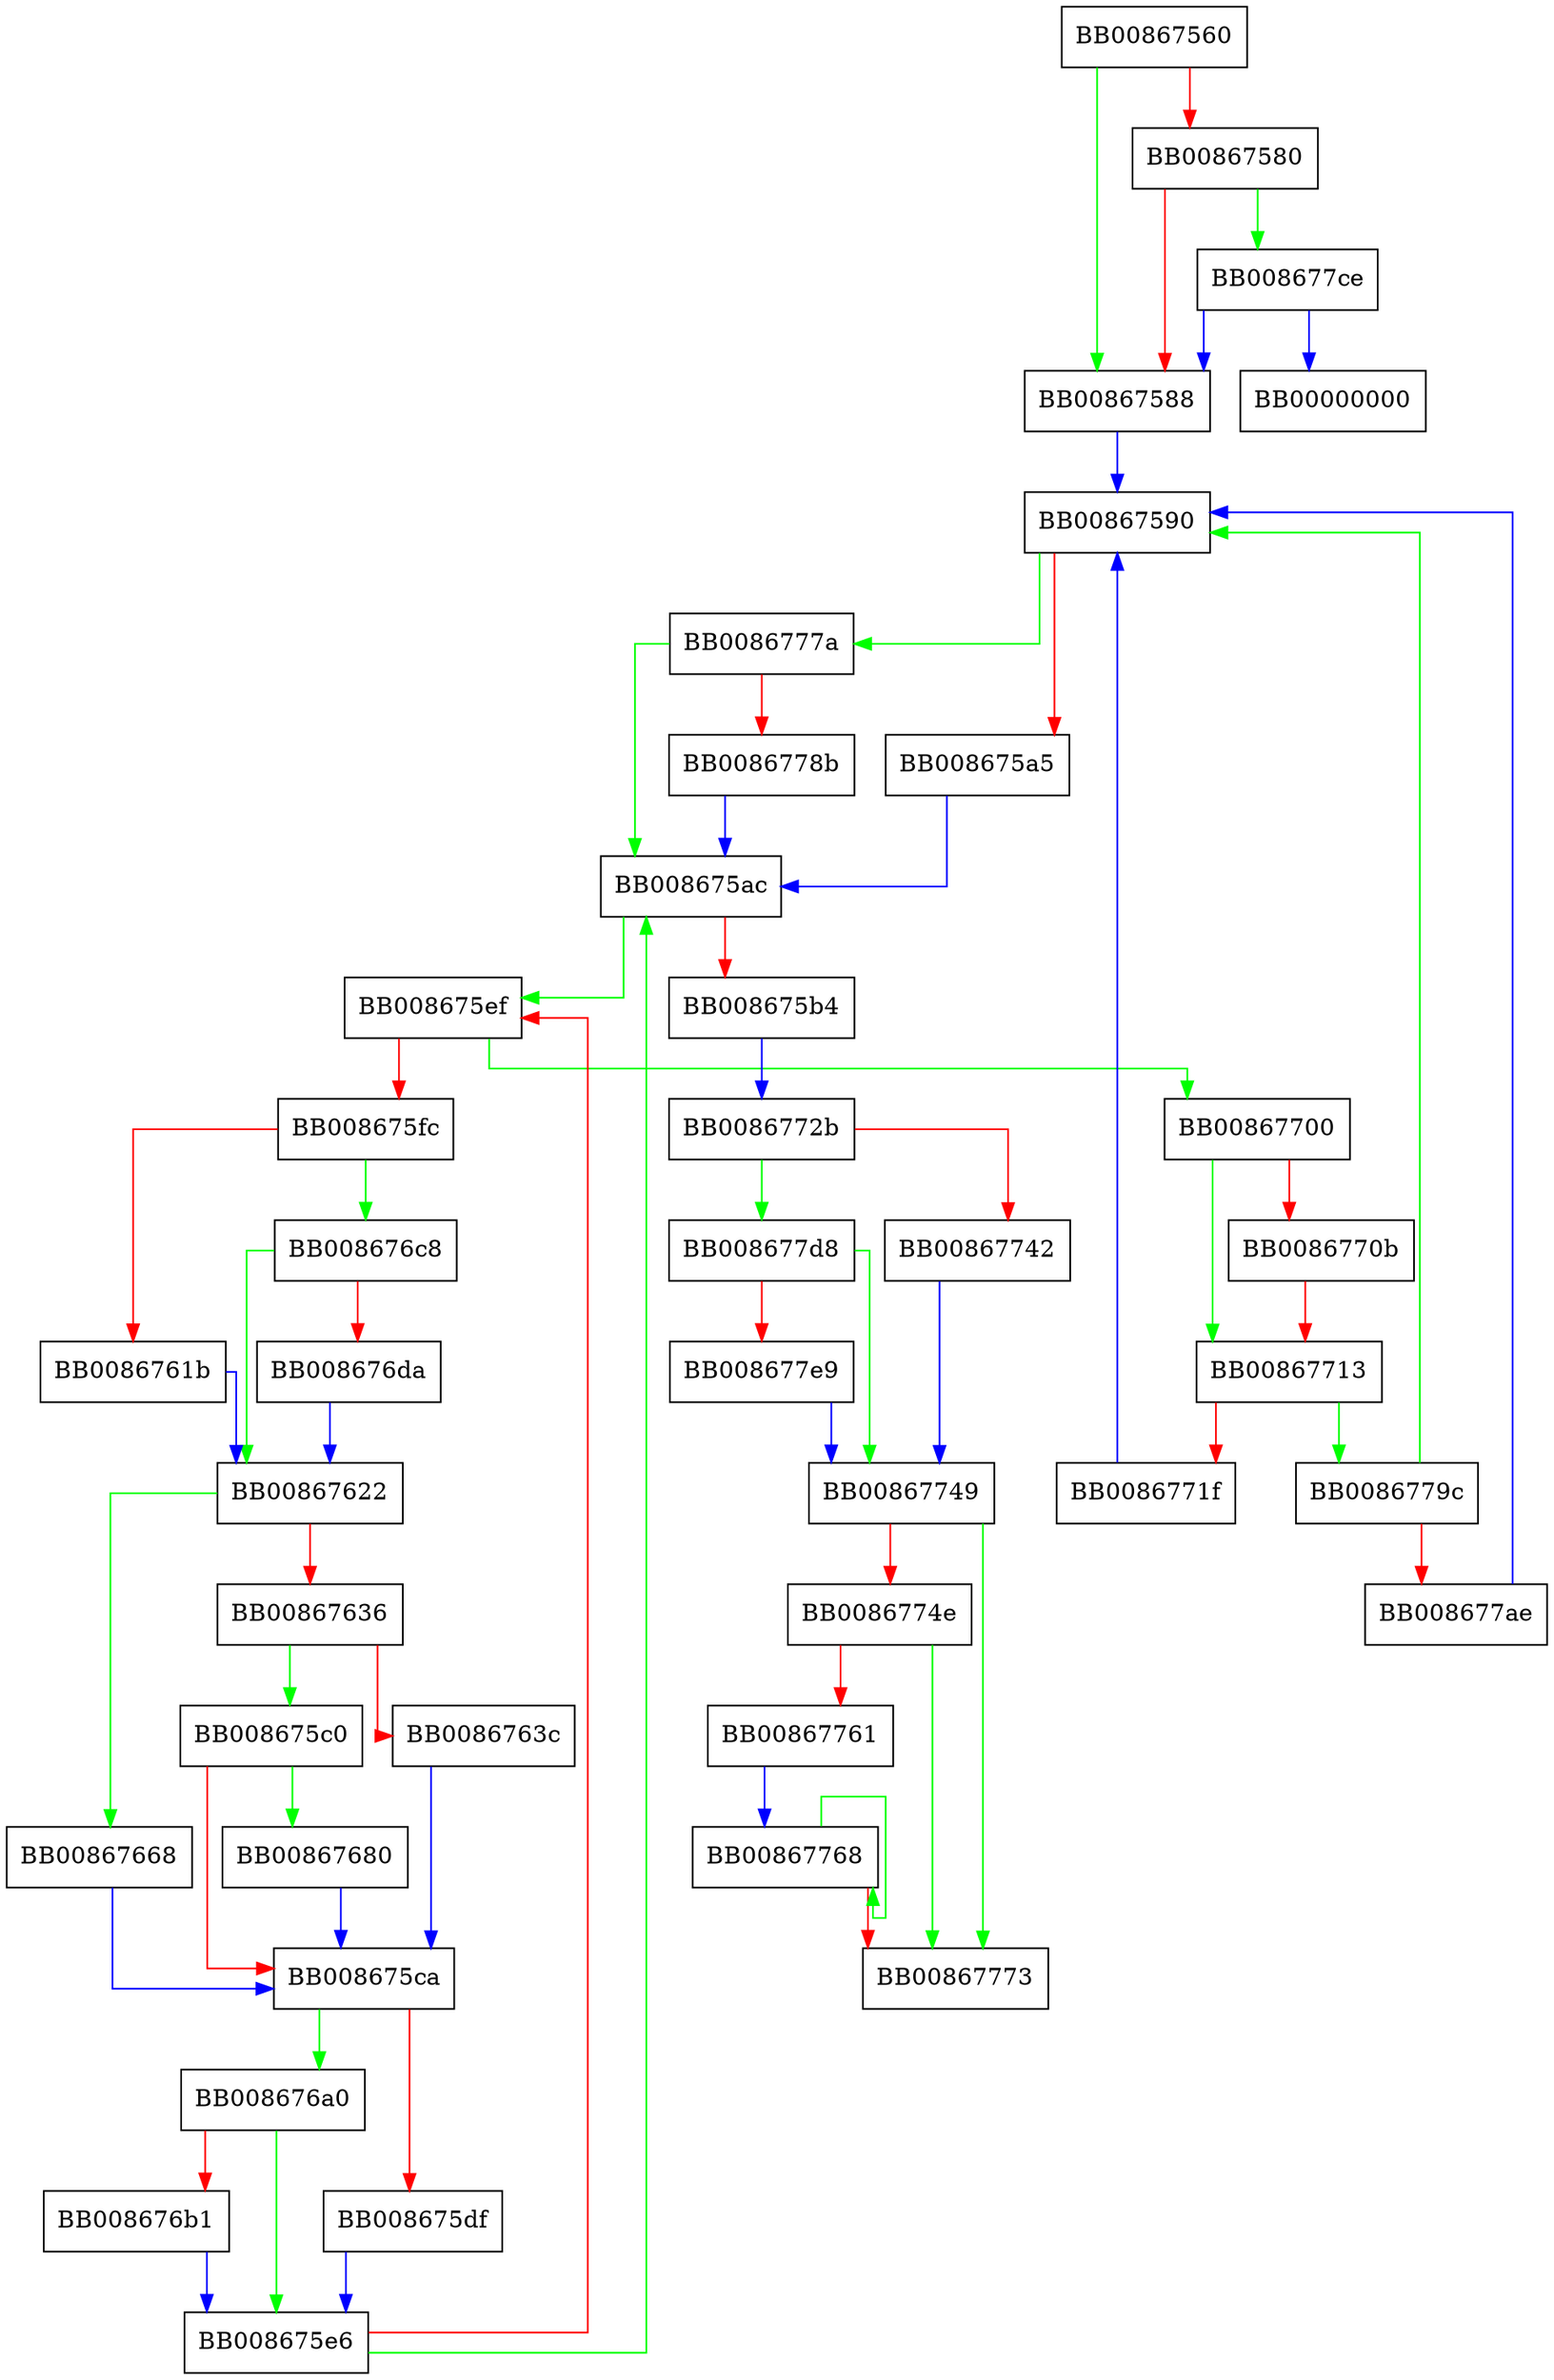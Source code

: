 digraph __run_exit_handlers {
  node [shape="box"];
  graph [splines=ortho];
  BB00867560 -> BB00867588 [color="green"];
  BB00867560 -> BB00867580 [color="red"];
  BB00867580 -> BB008677ce [color="green"];
  BB00867580 -> BB00867588 [color="red"];
  BB00867588 -> BB00867590 [color="blue"];
  BB00867590 -> BB0086777a [color="green"];
  BB00867590 -> BB008675a5 [color="red"];
  BB008675a5 -> BB008675ac [color="blue"];
  BB008675ac -> BB008675ef [color="green"];
  BB008675ac -> BB008675b4 [color="red"];
  BB008675b4 -> BB0086772b [color="blue"];
  BB008675c0 -> BB00867680 [color="green"];
  BB008675c0 -> BB008675ca [color="red"];
  BB008675ca -> BB008676a0 [color="green"];
  BB008675ca -> BB008675df [color="red"];
  BB008675df -> BB008675e6 [color="blue"];
  BB008675e6 -> BB008675ac [color="green"];
  BB008675e6 -> BB008675ef [color="red"];
  BB008675ef -> BB00867700 [color="green"];
  BB008675ef -> BB008675fc [color="red"];
  BB008675fc -> BB008676c8 [color="green"];
  BB008675fc -> BB0086761b [color="red"];
  BB0086761b -> BB00867622 [color="blue"];
  BB00867622 -> BB00867668 [color="green"];
  BB00867622 -> BB00867636 [color="red"];
  BB00867636 -> BB008675c0 [color="green"];
  BB00867636 -> BB0086763c [color="red"];
  BB0086763c -> BB008675ca [color="blue"];
  BB00867668 -> BB008675ca [color="blue"];
  BB00867680 -> BB008675ca [color="blue"];
  BB008676a0 -> BB008675e6 [color="green"];
  BB008676a0 -> BB008676b1 [color="red"];
  BB008676b1 -> BB008675e6 [color="blue"];
  BB008676c8 -> BB00867622 [color="green"];
  BB008676c8 -> BB008676da [color="red"];
  BB008676da -> BB00867622 [color="blue"];
  BB00867700 -> BB00867713 [color="green"];
  BB00867700 -> BB0086770b [color="red"];
  BB0086770b -> BB00867713 [color="red"];
  BB00867713 -> BB0086779c [color="green"];
  BB00867713 -> BB0086771f [color="red"];
  BB0086771f -> BB00867590 [color="blue"];
  BB0086772b -> BB008677d8 [color="green"];
  BB0086772b -> BB00867742 [color="red"];
  BB00867742 -> BB00867749 [color="blue"];
  BB00867749 -> BB00867773 [color="green"];
  BB00867749 -> BB0086774e [color="red"];
  BB0086774e -> BB00867773 [color="green"];
  BB0086774e -> BB00867761 [color="red"];
  BB00867761 -> BB00867768 [color="blue"];
  BB00867768 -> BB00867768 [color="green"];
  BB00867768 -> BB00867773 [color="red"];
  BB0086777a -> BB008675ac [color="green"];
  BB0086777a -> BB0086778b [color="red"];
  BB0086778b -> BB008675ac [color="blue"];
  BB0086779c -> BB00867590 [color="green"];
  BB0086779c -> BB008677ae [color="red"];
  BB008677ae -> BB00867590 [color="blue"];
  BB008677ce -> BB00000000 [color="blue"];
  BB008677ce -> BB00867588 [color="blue"];
  BB008677d8 -> BB00867749 [color="green"];
  BB008677d8 -> BB008677e9 [color="red"];
  BB008677e9 -> BB00867749 [color="blue"];
}
